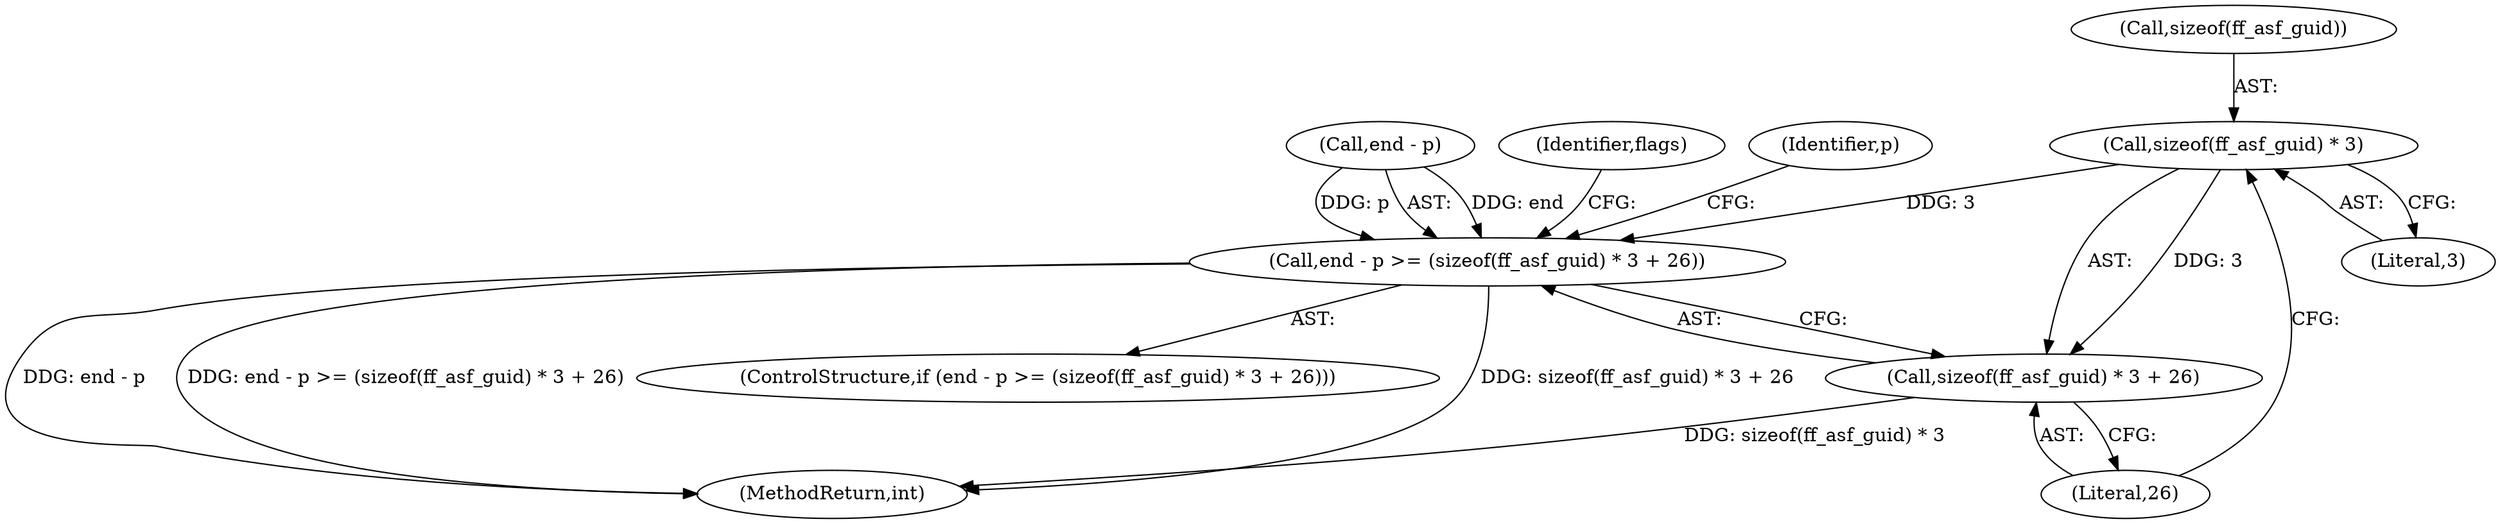 digraph "0_FFmpeg_cced03dd667a5df6df8fd40d8de0bff477ee02e8@API" {
"1000286" [label="(Call,sizeof(ff_asf_guid) * 3)"];
"1000281" [label="(Call,end - p >= (sizeof(ff_asf_guid) * 3 + 26))"];
"1000285" [label="(Call,sizeof(ff_asf_guid) * 3 + 26)"];
"1000285" [label="(Call,sizeof(ff_asf_guid) * 3 + 26)"];
"1000286" [label="(Call,sizeof(ff_asf_guid) * 3)"];
"1000281" [label="(Call,end - p >= (sizeof(ff_asf_guid) * 3 + 26))"];
"1000282" [label="(Call,end - p)"];
"1000287" [label="(Call,sizeof(ff_asf_guid))"];
"1000293" [label="(Identifier,flags)"];
"1000524" [label="(MethodReturn,int)"];
"1000520" [label="(Identifier,p)"];
"1000289" [label="(Literal,3)"];
"1000280" [label="(ControlStructure,if (end - p >= (sizeof(ff_asf_guid) * 3 + 26)))"];
"1000290" [label="(Literal,26)"];
"1000286" -> "1000285"  [label="AST: "];
"1000286" -> "1000289"  [label="CFG: "];
"1000287" -> "1000286"  [label="AST: "];
"1000289" -> "1000286"  [label="AST: "];
"1000290" -> "1000286"  [label="CFG: "];
"1000286" -> "1000281"  [label="DDG: 3"];
"1000286" -> "1000285"  [label="DDG: 3"];
"1000281" -> "1000280"  [label="AST: "];
"1000281" -> "1000285"  [label="CFG: "];
"1000282" -> "1000281"  [label="AST: "];
"1000285" -> "1000281"  [label="AST: "];
"1000293" -> "1000281"  [label="CFG: "];
"1000520" -> "1000281"  [label="CFG: "];
"1000281" -> "1000524"  [label="DDG: sizeof(ff_asf_guid) * 3 + 26"];
"1000281" -> "1000524"  [label="DDG: end - p"];
"1000281" -> "1000524"  [label="DDG: end - p >= (sizeof(ff_asf_guid) * 3 + 26)"];
"1000282" -> "1000281"  [label="DDG: end"];
"1000282" -> "1000281"  [label="DDG: p"];
"1000285" -> "1000290"  [label="CFG: "];
"1000290" -> "1000285"  [label="AST: "];
"1000285" -> "1000524"  [label="DDG: sizeof(ff_asf_guid) * 3"];
}
